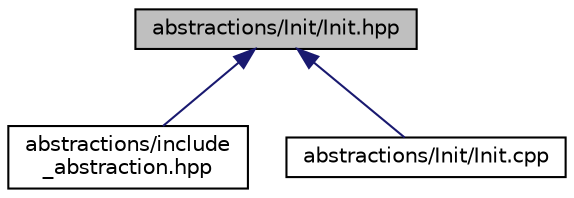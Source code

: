 digraph "abstractions/Init/Init.hpp"
{
 // LATEX_PDF_SIZE
  edge [fontname="Helvetica",fontsize="10",labelfontname="Helvetica",labelfontsize="10"];
  node [fontname="Helvetica",fontsize="10",shape=record];
  Node1 [label="abstractions/Init/Init.hpp",height=0.2,width=0.4,color="black", fillcolor="grey75", style="filled", fontcolor="black",tooltip=" "];
  Node1 -> Node2 [dir="back",color="midnightblue",fontsize="10",style="solid",fontname="Helvetica"];
  Node2 [label="abstractions/include\l_abstraction.hpp",height=0.2,width=0.4,color="black", fillcolor="white", style="filled",URL="$include__abstraction_8hpp.html",tooltip=" "];
  Node1 -> Node3 [dir="back",color="midnightblue",fontsize="10",style="solid",fontname="Helvetica"];
  Node3 [label="abstractions/Init/Init.cpp",height=0.2,width=0.4,color="black", fillcolor="white", style="filled",URL="$Init_8cpp.html",tooltip=" "];
}
